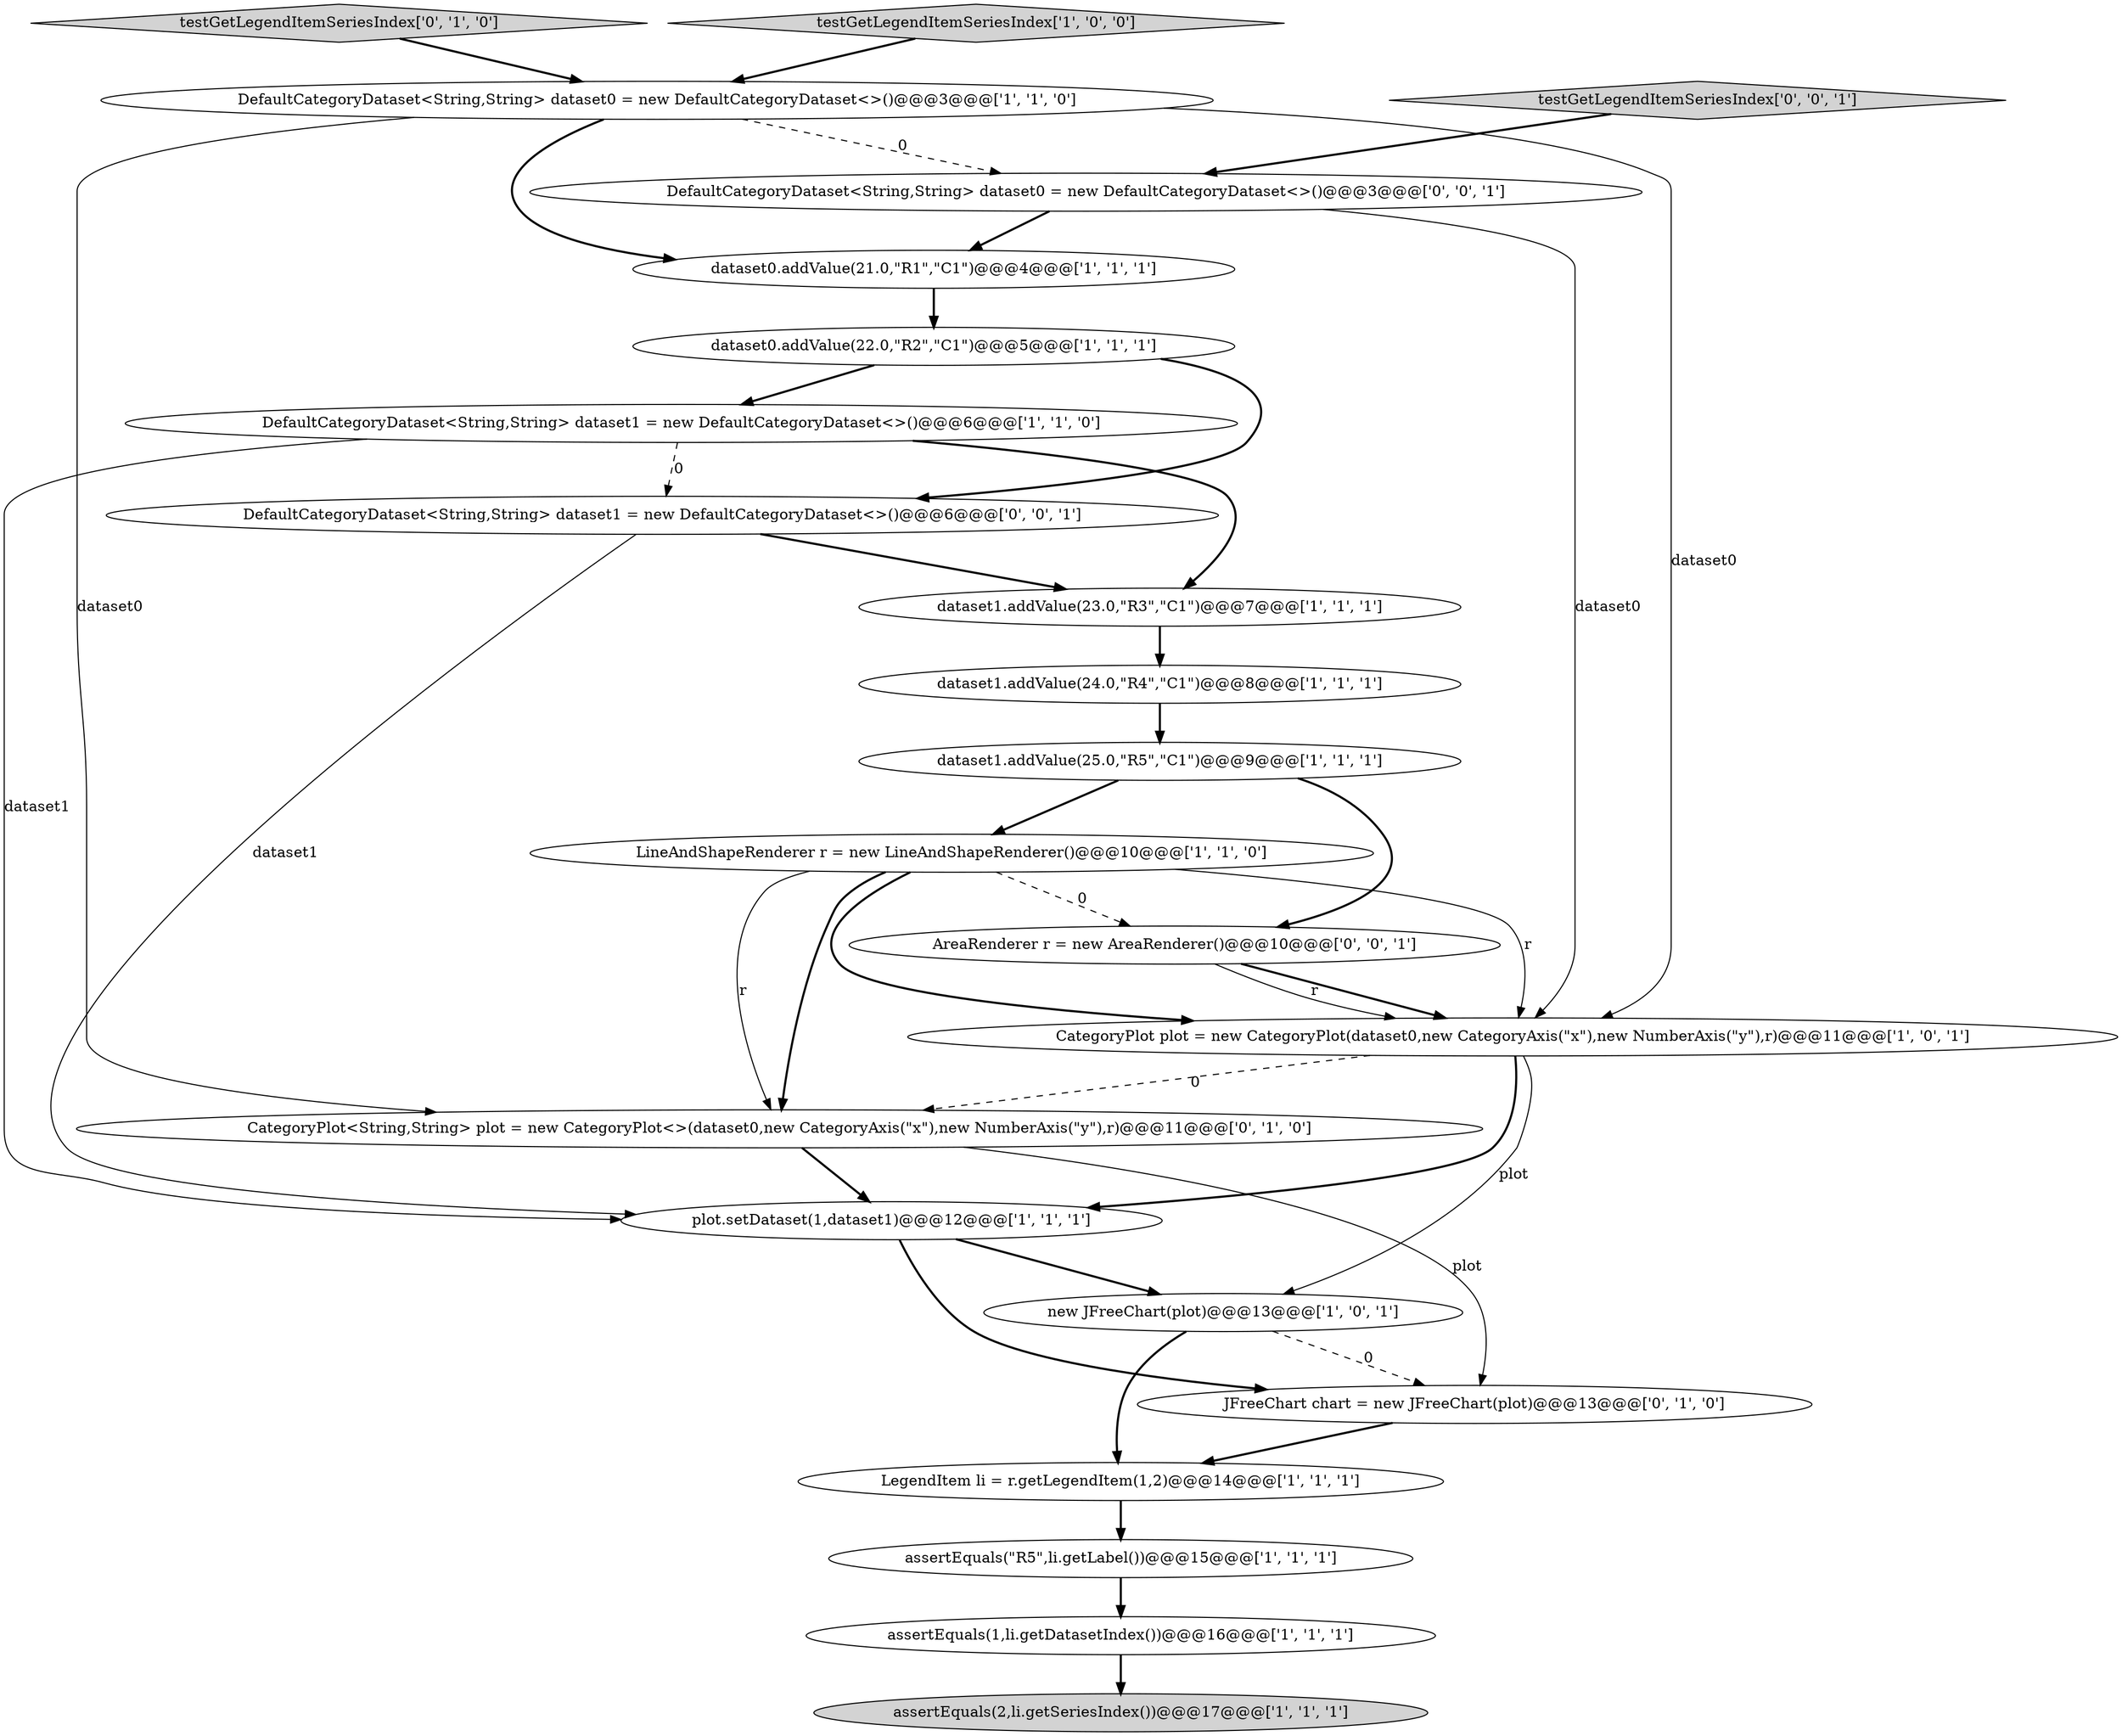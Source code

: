 digraph {
9 [style = filled, label = "CategoryPlot plot = new CategoryPlot(dataset0,new CategoryAxis(\"x\"),new NumberAxis(\"y\"),r)@@@11@@@['1', '0', '1']", fillcolor = white, shape = ellipse image = "AAA0AAABBB1BBB"];
6 [style = filled, label = "new JFreeChart(plot)@@@13@@@['1', '0', '1']", fillcolor = white, shape = ellipse image = "AAA0AAABBB1BBB"];
15 [style = filled, label = "LineAndShapeRenderer r = new LineAndShapeRenderer()@@@10@@@['1', '1', '0']", fillcolor = white, shape = ellipse image = "AAA0AAABBB1BBB"];
22 [style = filled, label = "testGetLegendItemSeriesIndex['0', '0', '1']", fillcolor = lightgray, shape = diamond image = "AAA0AAABBB3BBB"];
1 [style = filled, label = "assertEquals(\"R5\",li.getLabel())@@@15@@@['1', '1', '1']", fillcolor = white, shape = ellipse image = "AAA0AAABBB1BBB"];
11 [style = filled, label = "dataset0.addValue(22.0,\"R2\",\"C1\")@@@5@@@['1', '1', '1']", fillcolor = white, shape = ellipse image = "AAA0AAABBB1BBB"];
3 [style = filled, label = "plot.setDataset(1,dataset1)@@@12@@@['1', '1', '1']", fillcolor = white, shape = ellipse image = "AAA0AAABBB1BBB"];
16 [style = filled, label = "JFreeChart chart = new JFreeChart(plot)@@@13@@@['0', '1', '0']", fillcolor = white, shape = ellipse image = "AAA1AAABBB2BBB"];
0 [style = filled, label = "DefaultCategoryDataset<String,String> dataset1 = new DefaultCategoryDataset<>()@@@6@@@['1', '1', '0']", fillcolor = white, shape = ellipse image = "AAA0AAABBB1BBB"];
7 [style = filled, label = "assertEquals(2,li.getSeriesIndex())@@@17@@@['1', '1', '1']", fillcolor = lightgray, shape = ellipse image = "AAA0AAABBB1BBB"];
12 [style = filled, label = "dataset0.addValue(21.0,\"R1\",\"C1\")@@@4@@@['1', '1', '1']", fillcolor = white, shape = ellipse image = "AAA0AAABBB1BBB"];
18 [style = filled, label = "testGetLegendItemSeriesIndex['0', '1', '0']", fillcolor = lightgray, shape = diamond image = "AAA0AAABBB2BBB"];
21 [style = filled, label = "DefaultCategoryDataset<String,String> dataset0 = new DefaultCategoryDataset<>()@@@3@@@['0', '0', '1']", fillcolor = white, shape = ellipse image = "AAA0AAABBB3BBB"];
2 [style = filled, label = "DefaultCategoryDataset<String,String> dataset0 = new DefaultCategoryDataset<>()@@@3@@@['1', '1', '0']", fillcolor = white, shape = ellipse image = "AAA0AAABBB1BBB"];
17 [style = filled, label = "CategoryPlot<String,String> plot = new CategoryPlot<>(dataset0,new CategoryAxis(\"x\"),new NumberAxis(\"y\"),r)@@@11@@@['0', '1', '0']", fillcolor = white, shape = ellipse image = "AAA1AAABBB2BBB"];
8 [style = filled, label = "LegendItem li = r.getLegendItem(1,2)@@@14@@@['1', '1', '1']", fillcolor = white, shape = ellipse image = "AAA0AAABBB1BBB"];
5 [style = filled, label = "testGetLegendItemSeriesIndex['1', '0', '0']", fillcolor = lightgray, shape = diamond image = "AAA0AAABBB1BBB"];
20 [style = filled, label = "DefaultCategoryDataset<String,String> dataset1 = new DefaultCategoryDataset<>()@@@6@@@['0', '0', '1']", fillcolor = white, shape = ellipse image = "AAA0AAABBB3BBB"];
19 [style = filled, label = "AreaRenderer r = new AreaRenderer()@@@10@@@['0', '0', '1']", fillcolor = white, shape = ellipse image = "AAA0AAABBB3BBB"];
14 [style = filled, label = "dataset1.addValue(24.0,\"R4\",\"C1\")@@@8@@@['1', '1', '1']", fillcolor = white, shape = ellipse image = "AAA0AAABBB1BBB"];
4 [style = filled, label = "dataset1.addValue(23.0,\"R3\",\"C1\")@@@7@@@['1', '1', '1']", fillcolor = white, shape = ellipse image = "AAA0AAABBB1BBB"];
13 [style = filled, label = "assertEquals(1,li.getDatasetIndex())@@@16@@@['1', '1', '1']", fillcolor = white, shape = ellipse image = "AAA0AAABBB1BBB"];
10 [style = filled, label = "dataset1.addValue(25.0,\"R5\",\"C1\")@@@9@@@['1', '1', '1']", fillcolor = white, shape = ellipse image = "AAA0AAABBB1BBB"];
5->2 [style = bold, label=""];
15->17 [style = solid, label="r"];
13->7 [style = bold, label=""];
0->4 [style = bold, label=""];
11->20 [style = bold, label=""];
15->9 [style = bold, label=""];
19->9 [style = bold, label=""];
18->2 [style = bold, label=""];
9->6 [style = solid, label="plot"];
20->3 [style = solid, label="dataset1"];
0->3 [style = solid, label="dataset1"];
11->0 [style = bold, label=""];
20->4 [style = bold, label=""];
9->3 [style = bold, label=""];
16->8 [style = bold, label=""];
9->17 [style = dashed, label="0"];
15->9 [style = solid, label="r"];
19->9 [style = solid, label="r"];
17->3 [style = bold, label=""];
2->17 [style = solid, label="dataset0"];
6->8 [style = bold, label=""];
0->20 [style = dashed, label="0"];
21->12 [style = bold, label=""];
10->19 [style = bold, label=""];
3->6 [style = bold, label=""];
17->16 [style = solid, label="plot"];
8->1 [style = bold, label=""];
15->19 [style = dashed, label="0"];
2->9 [style = solid, label="dataset0"];
6->16 [style = dashed, label="0"];
4->14 [style = bold, label=""];
2->21 [style = dashed, label="0"];
12->11 [style = bold, label=""];
10->15 [style = bold, label=""];
22->21 [style = bold, label=""];
3->16 [style = bold, label=""];
14->10 [style = bold, label=""];
21->9 [style = solid, label="dataset0"];
2->12 [style = bold, label=""];
1->13 [style = bold, label=""];
15->17 [style = bold, label=""];
}
